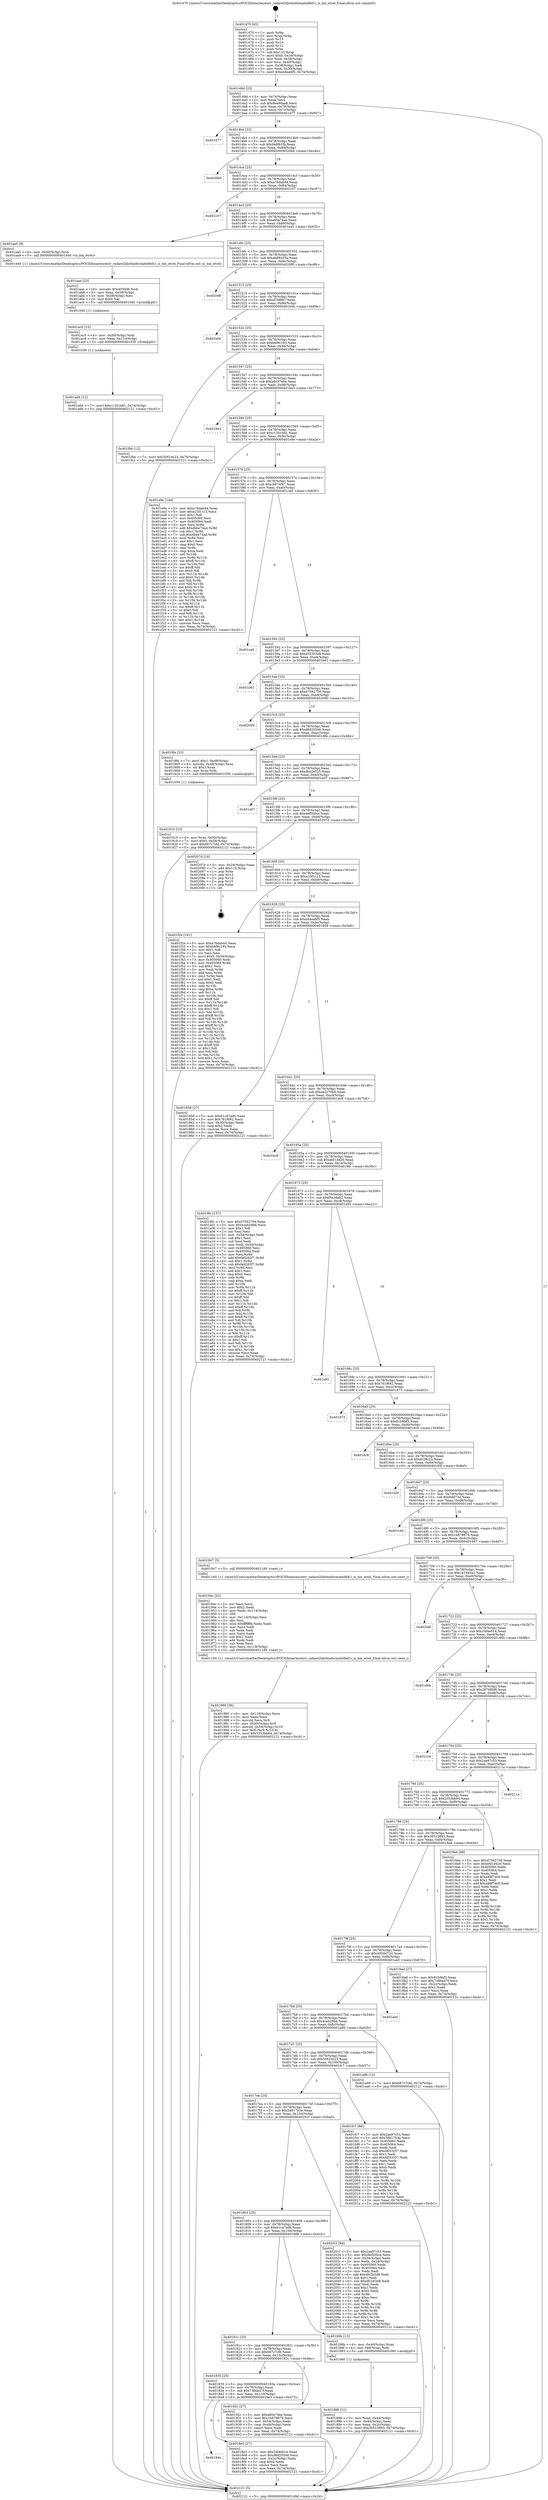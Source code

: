digraph "0x401470" {
  label = "0x401470 (/mnt/c/Users/mathe/Desktop/tcc/POCII/binaries/extr_radare2librbinformatelfelf.c_is_bin_etrel_Final-ollvm.out::main(0))"
  labelloc = "t"
  node[shape=record]

  Entry [label="",width=0.3,height=0.3,shape=circle,fillcolor=black,style=filled]
  "0x40149d" [label="{
     0x40149d [23]\l
     | [instrs]\l
     &nbsp;&nbsp;0x40149d \<+3\>: mov -0x74(%rbp),%eax\l
     &nbsp;&nbsp;0x4014a0 \<+2\>: mov %eax,%ecx\l
     &nbsp;&nbsp;0x4014a2 \<+6\>: sub $0x8ee90aa8,%ecx\l
     &nbsp;&nbsp;0x4014a8 \<+3\>: mov %eax,-0x78(%rbp)\l
     &nbsp;&nbsp;0x4014ab \<+3\>: mov %ecx,-0x7c(%rbp)\l
     &nbsp;&nbsp;0x4014ae \<+6\>: je 0000000000401d77 \<main+0x907\>\l
  }"]
  "0x401d77" [label="{
     0x401d77\l
  }", style=dashed]
  "0x4014b4" [label="{
     0x4014b4 [22]\l
     | [instrs]\l
     &nbsp;&nbsp;0x4014b4 \<+5\>: jmp 00000000004014b9 \<main+0x49\>\l
     &nbsp;&nbsp;0x4014b9 \<+3\>: mov -0x78(%rbp),%eax\l
     &nbsp;&nbsp;0x4014bc \<+5\>: sub $0x9a8fb1fb,%eax\l
     &nbsp;&nbsp;0x4014c1 \<+3\>: mov %eax,-0x80(%rbp)\l
     &nbsp;&nbsp;0x4014c4 \<+6\>: je 00000000004020bb \<main+0xc4b\>\l
  }"]
  Exit [label="",width=0.3,height=0.3,shape=circle,fillcolor=black,style=filled,peripheries=2]
  "0x4020bb" [label="{
     0x4020bb\l
  }", style=dashed]
  "0x4014ca" [label="{
     0x4014ca [25]\l
     | [instrs]\l
     &nbsp;&nbsp;0x4014ca \<+5\>: jmp 00000000004014cf \<main+0x5f\>\l
     &nbsp;&nbsp;0x4014cf \<+3\>: mov -0x78(%rbp),%eax\l
     &nbsp;&nbsp;0x4014d2 \<+5\>: sub $0xa76dab44,%eax\l
     &nbsp;&nbsp;0x4014d7 \<+6\>: mov %eax,-0x84(%rbp)\l
     &nbsp;&nbsp;0x4014dd \<+6\>: je 0000000000402107 \<main+0xc97\>\l
  }"]
  "0x401ad4" [label="{
     0x401ad4 [12]\l
     | [instrs]\l
     &nbsp;&nbsp;0x401ad4 \<+7\>: movl $0xc1201b81,-0x74(%rbp)\l
     &nbsp;&nbsp;0x401adb \<+5\>: jmp 0000000000402121 \<main+0xcb1\>\l
  }"]
  "0x402107" [label="{
     0x402107\l
  }", style=dashed]
  "0x4014e3" [label="{
     0x4014e3 [25]\l
     | [instrs]\l
     &nbsp;&nbsp;0x4014e3 \<+5\>: jmp 00000000004014e8 \<main+0x78\>\l
     &nbsp;&nbsp;0x4014e8 \<+3\>: mov -0x78(%rbp),%eax\l
     &nbsp;&nbsp;0x4014eb \<+5\>: sub $0xa85a74ee,%eax\l
     &nbsp;&nbsp;0x4014f0 \<+6\>: mov %eax,-0x88(%rbp)\l
     &nbsp;&nbsp;0x4014f6 \<+6\>: je 0000000000401aa5 \<main+0x635\>\l
  }"]
  "0x401ac5" [label="{
     0x401ac5 [15]\l
     | [instrs]\l
     &nbsp;&nbsp;0x401ac5 \<+4\>: mov -0x50(%rbp),%rdi\l
     &nbsp;&nbsp;0x401ac9 \<+6\>: mov %eax,-0x11c(%rbp)\l
     &nbsp;&nbsp;0x401acf \<+5\>: call 0000000000401030 \<free@plt\>\l
     | [calls]\l
     &nbsp;&nbsp;0x401030 \{1\} (unknown)\l
  }"]
  "0x401aa5" [label="{
     0x401aa5 [9]\l
     | [instrs]\l
     &nbsp;&nbsp;0x401aa5 \<+4\>: mov -0x50(%rbp),%rdi\l
     &nbsp;&nbsp;0x401aa9 \<+5\>: call 0000000000401440 \<is_bin_etrel\>\l
     | [calls]\l
     &nbsp;&nbsp;0x401440 \{1\} (/mnt/c/Users/mathe/Desktop/tcc/POCII/binaries/extr_radare2librbinformatelfelf.c_is_bin_etrel_Final-ollvm.out::is_bin_etrel)\l
  }"]
  "0x4014fc" [label="{
     0x4014fc [25]\l
     | [instrs]\l
     &nbsp;&nbsp;0x4014fc \<+5\>: jmp 0000000000401501 \<main+0x91\>\l
     &nbsp;&nbsp;0x401501 \<+3\>: mov -0x78(%rbp),%eax\l
     &nbsp;&nbsp;0x401504 \<+5\>: sub $0xab88425a,%eax\l
     &nbsp;&nbsp;0x401509 \<+6\>: mov %eax,-0x8c(%rbp)\l
     &nbsp;&nbsp;0x40150f \<+6\>: je 00000000004020f6 \<main+0xc86\>\l
  }"]
  "0x401aae" [label="{
     0x401aae [23]\l
     | [instrs]\l
     &nbsp;&nbsp;0x401aae \<+10\>: movabs $0x4030d6,%rdi\l
     &nbsp;&nbsp;0x401ab8 \<+3\>: mov %eax,-0x58(%rbp)\l
     &nbsp;&nbsp;0x401abb \<+3\>: mov -0x58(%rbp),%esi\l
     &nbsp;&nbsp;0x401abe \<+2\>: mov $0x0,%al\l
     &nbsp;&nbsp;0x401ac0 \<+5\>: call 0000000000401040 \<printf@plt\>\l
     | [calls]\l
     &nbsp;&nbsp;0x401040 \{1\} (unknown)\l
  }"]
  "0x4020f6" [label="{
     0x4020f6\l
  }", style=dashed]
  "0x401515" [label="{
     0x401515 [25]\l
     | [instrs]\l
     &nbsp;&nbsp;0x401515 \<+5\>: jmp 000000000040151a \<main+0xaa\>\l
     &nbsp;&nbsp;0x40151a \<+3\>: mov -0x78(%rbp),%eax\l
     &nbsp;&nbsp;0x40151d \<+5\>: sub $0xaf768fb7,%eax\l
     &nbsp;&nbsp;0x401522 \<+6\>: mov %eax,-0x90(%rbp)\l
     &nbsp;&nbsp;0x401528 \<+6\>: je 0000000000401b0e \<main+0x69e\>\l
  }"]
  "0x401980" [label="{
     0x401980 [36]\l
     | [instrs]\l
     &nbsp;&nbsp;0x401980 \<+6\>: mov -0x118(%rbp),%ecx\l
     &nbsp;&nbsp;0x401986 \<+3\>: imul %eax,%ecx\l
     &nbsp;&nbsp;0x401989 \<+3\>: movslq %ecx,%r8\l
     &nbsp;&nbsp;0x40198c \<+4\>: mov -0x50(%rbp),%r9\l
     &nbsp;&nbsp;0x401990 \<+4\>: movslq -0x54(%rbp),%r10\l
     &nbsp;&nbsp;0x401994 \<+4\>: mov %r8,(%r9,%r10,8)\l
     &nbsp;&nbsp;0x401998 \<+7\>: movl $0x3353bb64,-0x74(%rbp)\l
     &nbsp;&nbsp;0x40199f \<+5\>: jmp 0000000000402121 \<main+0xcb1\>\l
  }"]
  "0x401b0e" [label="{
     0x401b0e\l
  }", style=dashed]
  "0x40152e" [label="{
     0x40152e [25]\l
     | [instrs]\l
     &nbsp;&nbsp;0x40152e \<+5\>: jmp 0000000000401533 \<main+0xc3\>\l
     &nbsp;&nbsp;0x401533 \<+3\>: mov -0x78(%rbp),%eax\l
     &nbsp;&nbsp;0x401536 \<+5\>: sub $0xb4f9c193,%eax\l
     &nbsp;&nbsp;0x40153b \<+6\>: mov %eax,-0x94(%rbp)\l
     &nbsp;&nbsp;0x401541 \<+6\>: je 0000000000401fbb \<main+0xb4b\>\l
  }"]
  "0x40194c" [label="{
     0x40194c [52]\l
     | [instrs]\l
     &nbsp;&nbsp;0x40194c \<+2\>: xor %ecx,%ecx\l
     &nbsp;&nbsp;0x40194e \<+5\>: mov $0x2,%edx\l
     &nbsp;&nbsp;0x401953 \<+6\>: mov %edx,-0x114(%rbp)\l
     &nbsp;&nbsp;0x401959 \<+1\>: cltd\l
     &nbsp;&nbsp;0x40195a \<+6\>: mov -0x114(%rbp),%esi\l
     &nbsp;&nbsp;0x401960 \<+2\>: idiv %esi\l
     &nbsp;&nbsp;0x401962 \<+6\>: imul $0xfffffffe,%edx,%edx\l
     &nbsp;&nbsp;0x401968 \<+2\>: mov %ecx,%edi\l
     &nbsp;&nbsp;0x40196a \<+2\>: sub %edx,%edi\l
     &nbsp;&nbsp;0x40196c \<+2\>: mov %ecx,%edx\l
     &nbsp;&nbsp;0x40196e \<+3\>: sub $0x1,%edx\l
     &nbsp;&nbsp;0x401971 \<+2\>: add %edx,%edi\l
     &nbsp;&nbsp;0x401973 \<+2\>: sub %edi,%ecx\l
     &nbsp;&nbsp;0x401975 \<+6\>: mov %ecx,-0x118(%rbp)\l
     &nbsp;&nbsp;0x40197b \<+5\>: call 0000000000401160 \<next_i\>\l
     | [calls]\l
     &nbsp;&nbsp;0x401160 \{1\} (/mnt/c/Users/mathe/Desktop/tcc/POCII/binaries/extr_radare2librbinformatelfelf.c_is_bin_etrel_Final-ollvm.out::next_i)\l
  }"]
  "0x401fbb" [label="{
     0x401fbb [12]\l
     | [instrs]\l
     &nbsp;&nbsp;0x401fbb \<+7\>: movl $0x50624c23,-0x74(%rbp)\l
     &nbsp;&nbsp;0x401fc2 \<+5\>: jmp 0000000000402121 \<main+0xcb1\>\l
  }"]
  "0x401547" [label="{
     0x401547 [25]\l
     | [instrs]\l
     &nbsp;&nbsp;0x401547 \<+5\>: jmp 000000000040154c \<main+0xdc\>\l
     &nbsp;&nbsp;0x40154c \<+3\>: mov -0x78(%rbp),%eax\l
     &nbsp;&nbsp;0x40154f \<+5\>: sub $0xb8c97a9a,%eax\l
     &nbsp;&nbsp;0x401554 \<+6\>: mov %eax,-0x98(%rbp)\l
     &nbsp;&nbsp;0x40155a \<+6\>: je 0000000000401be3 \<main+0x773\>\l
  }"]
  "0x401915" [label="{
     0x401915 [23]\l
     | [instrs]\l
     &nbsp;&nbsp;0x401915 \<+4\>: mov %rax,-0x50(%rbp)\l
     &nbsp;&nbsp;0x401919 \<+7\>: movl $0x0,-0x54(%rbp)\l
     &nbsp;&nbsp;0x401920 \<+7\>: movl $0x667c7cfd,-0x74(%rbp)\l
     &nbsp;&nbsp;0x401927 \<+5\>: jmp 0000000000402121 \<main+0xcb1\>\l
  }"]
  "0x401be3" [label="{
     0x401be3\l
  }", style=dashed]
  "0x401560" [label="{
     0x401560 [25]\l
     | [instrs]\l
     &nbsp;&nbsp;0x401560 \<+5\>: jmp 0000000000401565 \<main+0xf5\>\l
     &nbsp;&nbsp;0x401565 \<+3\>: mov -0x78(%rbp),%eax\l
     &nbsp;&nbsp;0x401568 \<+5\>: sub $0xc1201b81,%eax\l
     &nbsp;&nbsp;0x40156d \<+6\>: mov %eax,-0x9c(%rbp)\l
     &nbsp;&nbsp;0x401573 \<+6\>: je 0000000000401e9e \<main+0xa2e\>\l
  }"]
  "0x40184e" [label="{
     0x40184e\l
  }", style=dashed]
  "0x401e9e" [label="{
     0x401e9e [144]\l
     | [instrs]\l
     &nbsp;&nbsp;0x401e9e \<+5\>: mov $0xa76dab44,%eax\l
     &nbsp;&nbsp;0x401ea3 \<+5\>: mov $0xe23f1c13,%ecx\l
     &nbsp;&nbsp;0x401ea8 \<+2\>: mov $0x1,%dl\l
     &nbsp;&nbsp;0x401eaa \<+7\>: mov 0x405060,%esi\l
     &nbsp;&nbsp;0x401eb1 \<+7\>: mov 0x405064,%edi\l
     &nbsp;&nbsp;0x401eb8 \<+3\>: mov %esi,%r8d\l
     &nbsp;&nbsp;0x401ebb \<+7\>: add $0xdbbe74ad,%r8d\l
     &nbsp;&nbsp;0x401ec2 \<+4\>: sub $0x1,%r8d\l
     &nbsp;&nbsp;0x401ec6 \<+7\>: sub $0xdbbe74ad,%r8d\l
     &nbsp;&nbsp;0x401ecd \<+4\>: imul %r8d,%esi\l
     &nbsp;&nbsp;0x401ed1 \<+3\>: and $0x1,%esi\l
     &nbsp;&nbsp;0x401ed4 \<+3\>: cmp $0x0,%esi\l
     &nbsp;&nbsp;0x401ed7 \<+4\>: sete %r9b\l
     &nbsp;&nbsp;0x401edb \<+3\>: cmp $0xa,%edi\l
     &nbsp;&nbsp;0x401ede \<+4\>: setl %r10b\l
     &nbsp;&nbsp;0x401ee2 \<+3\>: mov %r9b,%r11b\l
     &nbsp;&nbsp;0x401ee5 \<+4\>: xor $0xff,%r11b\l
     &nbsp;&nbsp;0x401ee9 \<+3\>: mov %r10b,%bl\l
     &nbsp;&nbsp;0x401eec \<+3\>: xor $0xff,%bl\l
     &nbsp;&nbsp;0x401eef \<+3\>: xor $0x0,%dl\l
     &nbsp;&nbsp;0x401ef2 \<+3\>: mov %r11b,%r14b\l
     &nbsp;&nbsp;0x401ef5 \<+4\>: and $0x0,%r14b\l
     &nbsp;&nbsp;0x401ef9 \<+3\>: and %dl,%r9b\l
     &nbsp;&nbsp;0x401efc \<+3\>: mov %bl,%r15b\l
     &nbsp;&nbsp;0x401eff \<+4\>: and $0x0,%r15b\l
     &nbsp;&nbsp;0x401f03 \<+3\>: and %dl,%r10b\l
     &nbsp;&nbsp;0x401f06 \<+3\>: or %r9b,%r14b\l
     &nbsp;&nbsp;0x401f09 \<+3\>: or %r10b,%r15b\l
     &nbsp;&nbsp;0x401f0c \<+3\>: xor %r15b,%r14b\l
     &nbsp;&nbsp;0x401f0f \<+3\>: or %bl,%r11b\l
     &nbsp;&nbsp;0x401f12 \<+4\>: xor $0xff,%r11b\l
     &nbsp;&nbsp;0x401f16 \<+3\>: or $0x0,%dl\l
     &nbsp;&nbsp;0x401f19 \<+3\>: and %dl,%r11b\l
     &nbsp;&nbsp;0x401f1c \<+3\>: or %r11b,%r14b\l
     &nbsp;&nbsp;0x401f1f \<+4\>: test $0x1,%r14b\l
     &nbsp;&nbsp;0x401f23 \<+3\>: cmovne %ecx,%eax\l
     &nbsp;&nbsp;0x401f26 \<+3\>: mov %eax,-0x74(%rbp)\l
     &nbsp;&nbsp;0x401f29 \<+5\>: jmp 0000000000402121 \<main+0xcb1\>\l
  }"]
  "0x401579" [label="{
     0x401579 [25]\l
     | [instrs]\l
     &nbsp;&nbsp;0x401579 \<+5\>: jmp 000000000040157e \<main+0x10e\>\l
     &nbsp;&nbsp;0x40157e \<+3\>: mov -0x78(%rbp),%eax\l
     &nbsp;&nbsp;0x401581 \<+5\>: sub $0xcb874f47,%eax\l
     &nbsp;&nbsp;0x401586 \<+6\>: mov %eax,-0xa0(%rbp)\l
     &nbsp;&nbsp;0x40158c \<+6\>: je 0000000000401ca0 \<main+0x830\>\l
  }"]
  "0x4018e3" [label="{
     0x4018e3 [27]\l
     | [instrs]\l
     &nbsp;&nbsp;0x4018e3 \<+5\>: mov $0x24f4e614,%eax\l
     &nbsp;&nbsp;0x4018e8 \<+5\>: mov $0xd8d25546,%ecx\l
     &nbsp;&nbsp;0x4018ed \<+3\>: mov -0x2c(%rbp),%edx\l
     &nbsp;&nbsp;0x4018f0 \<+3\>: cmp $0x0,%edx\l
     &nbsp;&nbsp;0x4018f3 \<+3\>: cmove %ecx,%eax\l
     &nbsp;&nbsp;0x4018f6 \<+3\>: mov %eax,-0x74(%rbp)\l
     &nbsp;&nbsp;0x4018f9 \<+5\>: jmp 0000000000402121 \<main+0xcb1\>\l
  }"]
  "0x401ca0" [label="{
     0x401ca0\l
  }", style=dashed]
  "0x401592" [label="{
     0x401592 [25]\l
     | [instrs]\l
     &nbsp;&nbsp;0x401592 \<+5\>: jmp 0000000000401597 \<main+0x127\>\l
     &nbsp;&nbsp;0x401597 \<+3\>: mov -0x78(%rbp),%eax\l
     &nbsp;&nbsp;0x40159a \<+5\>: sub $0xd35353e8,%eax\l
     &nbsp;&nbsp;0x40159f \<+6\>: mov %eax,-0xa4(%rbp)\l
     &nbsp;&nbsp;0x4015a5 \<+6\>: je 0000000000401b61 \<main+0x6f1\>\l
  }"]
  "0x401835" [label="{
     0x401835 [25]\l
     | [instrs]\l
     &nbsp;&nbsp;0x401835 \<+5\>: jmp 000000000040183a \<main+0x3ca\>\l
     &nbsp;&nbsp;0x40183a \<+3\>: mov -0x78(%rbp),%eax\l
     &nbsp;&nbsp;0x40183d \<+5\>: sub $0x738ba47f,%eax\l
     &nbsp;&nbsp;0x401842 \<+6\>: mov %eax,-0x110(%rbp)\l
     &nbsp;&nbsp;0x401848 \<+6\>: je 00000000004018e3 \<main+0x473\>\l
  }"]
  "0x401b61" [label="{
     0x401b61\l
  }", style=dashed]
  "0x4015ab" [label="{
     0x4015ab [25]\l
     | [instrs]\l
     &nbsp;&nbsp;0x4015ab \<+5\>: jmp 00000000004015b0 \<main+0x140\>\l
     &nbsp;&nbsp;0x4015b0 \<+3\>: mov -0x78(%rbp),%eax\l
     &nbsp;&nbsp;0x4015b3 \<+5\>: sub $0xd7592756,%eax\l
     &nbsp;&nbsp;0x4015b8 \<+6\>: mov %eax,-0xa8(%rbp)\l
     &nbsp;&nbsp;0x4015be \<+6\>: je 0000000000402090 \<main+0xc20\>\l
  }"]
  "0x40192c" [label="{
     0x40192c [27]\l
     | [instrs]\l
     &nbsp;&nbsp;0x40192c \<+5\>: mov $0xa85a74ee,%eax\l
     &nbsp;&nbsp;0x401931 \<+5\>: mov $0x1b878679,%ecx\l
     &nbsp;&nbsp;0x401936 \<+3\>: mov -0x54(%rbp),%edx\l
     &nbsp;&nbsp;0x401939 \<+3\>: cmp -0x48(%rbp),%edx\l
     &nbsp;&nbsp;0x40193c \<+3\>: cmovl %ecx,%eax\l
     &nbsp;&nbsp;0x40193f \<+3\>: mov %eax,-0x74(%rbp)\l
     &nbsp;&nbsp;0x401942 \<+5\>: jmp 0000000000402121 \<main+0xcb1\>\l
  }"]
  "0x402090" [label="{
     0x402090\l
  }", style=dashed]
  "0x4015c4" [label="{
     0x4015c4 [25]\l
     | [instrs]\l
     &nbsp;&nbsp;0x4015c4 \<+5\>: jmp 00000000004015c9 \<main+0x159\>\l
     &nbsp;&nbsp;0x4015c9 \<+3\>: mov -0x78(%rbp),%eax\l
     &nbsp;&nbsp;0x4015cc \<+5\>: sub $0xd8d25546,%eax\l
     &nbsp;&nbsp;0x4015d1 \<+6\>: mov %eax,-0xac(%rbp)\l
     &nbsp;&nbsp;0x4015d7 \<+6\>: je 00000000004018fe \<main+0x48e\>\l
  }"]
  "0x401898" [label="{
     0x401898 [21]\l
     | [instrs]\l
     &nbsp;&nbsp;0x401898 \<+3\>: mov %eax,-0x44(%rbp)\l
     &nbsp;&nbsp;0x40189b \<+3\>: mov -0x44(%rbp),%eax\l
     &nbsp;&nbsp;0x40189e \<+3\>: mov %eax,-0x2c(%rbp)\l
     &nbsp;&nbsp;0x4018a1 \<+7\>: movl $0x36513893,-0x74(%rbp)\l
     &nbsp;&nbsp;0x4018a8 \<+5\>: jmp 0000000000402121 \<main+0xcb1\>\l
  }"]
  "0x4018fe" [label="{
     0x4018fe [23]\l
     | [instrs]\l
     &nbsp;&nbsp;0x4018fe \<+7\>: movl $0x1,-0x48(%rbp)\l
     &nbsp;&nbsp;0x401905 \<+4\>: movslq -0x48(%rbp),%rax\l
     &nbsp;&nbsp;0x401909 \<+4\>: shl $0x3,%rax\l
     &nbsp;&nbsp;0x40190d \<+3\>: mov %rax,%rdi\l
     &nbsp;&nbsp;0x401910 \<+5\>: call 0000000000401050 \<malloc@plt\>\l
     | [calls]\l
     &nbsp;&nbsp;0x401050 \{1\} (unknown)\l
  }"]
  "0x4015dd" [label="{
     0x4015dd [25]\l
     | [instrs]\l
     &nbsp;&nbsp;0x4015dd \<+5\>: jmp 00000000004015e2 \<main+0x172\>\l
     &nbsp;&nbsp;0x4015e2 \<+3\>: mov -0x78(%rbp),%eax\l
     &nbsp;&nbsp;0x4015e5 \<+5\>: sub $0xdbe2e525,%eax\l
     &nbsp;&nbsp;0x4015ea \<+6\>: mov %eax,-0xb0(%rbp)\l
     &nbsp;&nbsp;0x4015f0 \<+6\>: je 0000000000401e07 \<main+0x997\>\l
  }"]
  "0x40181c" [label="{
     0x40181c [25]\l
     | [instrs]\l
     &nbsp;&nbsp;0x40181c \<+5\>: jmp 0000000000401821 \<main+0x3b1\>\l
     &nbsp;&nbsp;0x401821 \<+3\>: mov -0x78(%rbp),%eax\l
     &nbsp;&nbsp;0x401824 \<+5\>: sub $0x667c7cfd,%eax\l
     &nbsp;&nbsp;0x401829 \<+6\>: mov %eax,-0x10c(%rbp)\l
     &nbsp;&nbsp;0x40182f \<+6\>: je 000000000040192c \<main+0x4bc\>\l
  }"]
  "0x401e07" [label="{
     0x401e07\l
  }", style=dashed]
  "0x4015f6" [label="{
     0x4015f6 [25]\l
     | [instrs]\l
     &nbsp;&nbsp;0x4015f6 \<+5\>: jmp 00000000004015fb \<main+0x18b\>\l
     &nbsp;&nbsp;0x4015fb \<+3\>: mov -0x78(%rbp),%eax\l
     &nbsp;&nbsp;0x4015fe \<+5\>: sub $0xdef500ce,%eax\l
     &nbsp;&nbsp;0x401603 \<+6\>: mov %eax,-0xb4(%rbp)\l
     &nbsp;&nbsp;0x401609 \<+6\>: je 000000000040207d \<main+0xc0d\>\l
  }"]
  "0x40188b" [label="{
     0x40188b [13]\l
     | [instrs]\l
     &nbsp;&nbsp;0x40188b \<+4\>: mov -0x40(%rbp),%rax\l
     &nbsp;&nbsp;0x40188f \<+4\>: mov 0x8(%rax),%rdi\l
     &nbsp;&nbsp;0x401893 \<+5\>: call 0000000000401060 \<atoi@plt\>\l
     | [calls]\l
     &nbsp;&nbsp;0x401060 \{1\} (unknown)\l
  }"]
  "0x40207d" [label="{
     0x40207d [19]\l
     | [instrs]\l
     &nbsp;&nbsp;0x40207d \<+3\>: mov -0x24(%rbp),%eax\l
     &nbsp;&nbsp;0x402080 \<+7\>: add $0x110,%rsp\l
     &nbsp;&nbsp;0x402087 \<+1\>: pop %rbx\l
     &nbsp;&nbsp;0x402088 \<+2\>: pop %r12\l
     &nbsp;&nbsp;0x40208a \<+2\>: pop %r14\l
     &nbsp;&nbsp;0x40208c \<+2\>: pop %r15\l
     &nbsp;&nbsp;0x40208e \<+1\>: pop %rbp\l
     &nbsp;&nbsp;0x40208f \<+1\>: ret\l
  }"]
  "0x40160f" [label="{
     0x40160f [25]\l
     | [instrs]\l
     &nbsp;&nbsp;0x40160f \<+5\>: jmp 0000000000401614 \<main+0x1a4\>\l
     &nbsp;&nbsp;0x401614 \<+3\>: mov -0x78(%rbp),%eax\l
     &nbsp;&nbsp;0x401617 \<+5\>: sub $0xe23f1c13,%eax\l
     &nbsp;&nbsp;0x40161c \<+6\>: mov %eax,-0xb8(%rbp)\l
     &nbsp;&nbsp;0x401622 \<+6\>: je 0000000000401f2e \<main+0xabe\>\l
  }"]
  "0x401803" [label="{
     0x401803 [25]\l
     | [instrs]\l
     &nbsp;&nbsp;0x401803 \<+5\>: jmp 0000000000401808 \<main+0x398\>\l
     &nbsp;&nbsp;0x401808 \<+3\>: mov -0x78(%rbp),%eax\l
     &nbsp;&nbsp;0x40180b \<+5\>: sub $0x61c47ad6,%eax\l
     &nbsp;&nbsp;0x401810 \<+6\>: mov %eax,-0x108(%rbp)\l
     &nbsp;&nbsp;0x401816 \<+6\>: je 000000000040188b \<main+0x41b\>\l
  }"]
  "0x401f2e" [label="{
     0x401f2e [141]\l
     | [instrs]\l
     &nbsp;&nbsp;0x401f2e \<+5\>: mov $0xa76dab44,%eax\l
     &nbsp;&nbsp;0x401f33 \<+5\>: mov $0xb4f9c193,%ecx\l
     &nbsp;&nbsp;0x401f38 \<+2\>: mov $0x1,%dl\l
     &nbsp;&nbsp;0x401f3a \<+2\>: xor %esi,%esi\l
     &nbsp;&nbsp;0x401f3c \<+7\>: movl $0x0,-0x34(%rbp)\l
     &nbsp;&nbsp;0x401f43 \<+7\>: mov 0x405060,%edi\l
     &nbsp;&nbsp;0x401f4a \<+8\>: mov 0x405064,%r8d\l
     &nbsp;&nbsp;0x401f52 \<+3\>: sub $0x1,%esi\l
     &nbsp;&nbsp;0x401f55 \<+3\>: mov %edi,%r9d\l
     &nbsp;&nbsp;0x401f58 \<+3\>: add %esi,%r9d\l
     &nbsp;&nbsp;0x401f5b \<+4\>: imul %r9d,%edi\l
     &nbsp;&nbsp;0x401f5f \<+3\>: and $0x1,%edi\l
     &nbsp;&nbsp;0x401f62 \<+3\>: cmp $0x0,%edi\l
     &nbsp;&nbsp;0x401f65 \<+4\>: sete %r10b\l
     &nbsp;&nbsp;0x401f69 \<+4\>: cmp $0xa,%r8d\l
     &nbsp;&nbsp;0x401f6d \<+4\>: setl %r11b\l
     &nbsp;&nbsp;0x401f71 \<+3\>: mov %r10b,%bl\l
     &nbsp;&nbsp;0x401f74 \<+3\>: xor $0xff,%bl\l
     &nbsp;&nbsp;0x401f77 \<+3\>: mov %r11b,%r14b\l
     &nbsp;&nbsp;0x401f7a \<+4\>: xor $0xff,%r14b\l
     &nbsp;&nbsp;0x401f7e \<+3\>: xor $0x1,%dl\l
     &nbsp;&nbsp;0x401f81 \<+3\>: mov %bl,%r15b\l
     &nbsp;&nbsp;0x401f84 \<+4\>: and $0xff,%r15b\l
     &nbsp;&nbsp;0x401f88 \<+3\>: and %dl,%r10b\l
     &nbsp;&nbsp;0x401f8b \<+3\>: mov %r14b,%r12b\l
     &nbsp;&nbsp;0x401f8e \<+4\>: and $0xff,%r12b\l
     &nbsp;&nbsp;0x401f92 \<+3\>: and %dl,%r11b\l
     &nbsp;&nbsp;0x401f95 \<+3\>: or %r10b,%r15b\l
     &nbsp;&nbsp;0x401f98 \<+3\>: or %r11b,%r12b\l
     &nbsp;&nbsp;0x401f9b \<+3\>: xor %r12b,%r15b\l
     &nbsp;&nbsp;0x401f9e \<+3\>: or %r14b,%bl\l
     &nbsp;&nbsp;0x401fa1 \<+3\>: xor $0xff,%bl\l
     &nbsp;&nbsp;0x401fa4 \<+3\>: or $0x1,%dl\l
     &nbsp;&nbsp;0x401fa7 \<+2\>: and %dl,%bl\l
     &nbsp;&nbsp;0x401fa9 \<+3\>: or %bl,%r15b\l
     &nbsp;&nbsp;0x401fac \<+4\>: test $0x1,%r15b\l
     &nbsp;&nbsp;0x401fb0 \<+3\>: cmovne %ecx,%eax\l
     &nbsp;&nbsp;0x401fb3 \<+3\>: mov %eax,-0x74(%rbp)\l
     &nbsp;&nbsp;0x401fb6 \<+5\>: jmp 0000000000402121 \<main+0xcb1\>\l
  }"]
  "0x401628" [label="{
     0x401628 [25]\l
     | [instrs]\l
     &nbsp;&nbsp;0x401628 \<+5\>: jmp 000000000040162d \<main+0x1bd\>\l
     &nbsp;&nbsp;0x40162d \<+3\>: mov -0x78(%rbp),%eax\l
     &nbsp;&nbsp;0x401630 \<+5\>: sub $0xe44ea6f5,%eax\l
     &nbsp;&nbsp;0x401635 \<+6\>: mov %eax,-0xbc(%rbp)\l
     &nbsp;&nbsp;0x40163b \<+6\>: je 0000000000401858 \<main+0x3e8\>\l
  }"]
  "0x40201f" [label="{
     0x40201f [94]\l
     | [instrs]\l
     &nbsp;&nbsp;0x40201f \<+5\>: mov $0x2aa97c53,%eax\l
     &nbsp;&nbsp;0x402024 \<+5\>: mov $0xdef500ce,%ecx\l
     &nbsp;&nbsp;0x402029 \<+3\>: mov -0x34(%rbp),%edx\l
     &nbsp;&nbsp;0x40202c \<+3\>: mov %edx,-0x24(%rbp)\l
     &nbsp;&nbsp;0x40202f \<+7\>: mov 0x405060,%edx\l
     &nbsp;&nbsp;0x402036 \<+7\>: mov 0x405064,%esi\l
     &nbsp;&nbsp;0x40203d \<+2\>: mov %edx,%edi\l
     &nbsp;&nbsp;0x40203f \<+6\>: add $0xdfc2b3d8,%edi\l
     &nbsp;&nbsp;0x402045 \<+3\>: sub $0x1,%edi\l
     &nbsp;&nbsp;0x402048 \<+6\>: sub $0xdfc2b3d8,%edi\l
     &nbsp;&nbsp;0x40204e \<+3\>: imul %edi,%edx\l
     &nbsp;&nbsp;0x402051 \<+3\>: and $0x1,%edx\l
     &nbsp;&nbsp;0x402054 \<+3\>: cmp $0x0,%edx\l
     &nbsp;&nbsp;0x402057 \<+4\>: sete %r8b\l
     &nbsp;&nbsp;0x40205b \<+3\>: cmp $0xa,%esi\l
     &nbsp;&nbsp;0x40205e \<+4\>: setl %r9b\l
     &nbsp;&nbsp;0x402062 \<+3\>: mov %r8b,%r10b\l
     &nbsp;&nbsp;0x402065 \<+3\>: and %r9b,%r10b\l
     &nbsp;&nbsp;0x402068 \<+3\>: xor %r9b,%r8b\l
     &nbsp;&nbsp;0x40206b \<+3\>: or %r8b,%r10b\l
     &nbsp;&nbsp;0x40206e \<+4\>: test $0x1,%r10b\l
     &nbsp;&nbsp;0x402072 \<+3\>: cmovne %ecx,%eax\l
     &nbsp;&nbsp;0x402075 \<+3\>: mov %eax,-0x74(%rbp)\l
     &nbsp;&nbsp;0x402078 \<+5\>: jmp 0000000000402121 \<main+0xcb1\>\l
  }"]
  "0x401858" [label="{
     0x401858 [27]\l
     | [instrs]\l
     &nbsp;&nbsp;0x401858 \<+5\>: mov $0x61c47ad6,%eax\l
     &nbsp;&nbsp;0x40185d \<+5\>: mov $0x761f692,%ecx\l
     &nbsp;&nbsp;0x401862 \<+3\>: mov -0x30(%rbp),%edx\l
     &nbsp;&nbsp;0x401865 \<+3\>: cmp $0x2,%edx\l
     &nbsp;&nbsp;0x401868 \<+3\>: cmovne %ecx,%eax\l
     &nbsp;&nbsp;0x40186b \<+3\>: mov %eax,-0x74(%rbp)\l
     &nbsp;&nbsp;0x40186e \<+5\>: jmp 0000000000402121 \<main+0xcb1\>\l
  }"]
  "0x401641" [label="{
     0x401641 [25]\l
     | [instrs]\l
     &nbsp;&nbsp;0x401641 \<+5\>: jmp 0000000000401646 \<main+0x1d6\>\l
     &nbsp;&nbsp;0x401646 \<+3\>: mov -0x78(%rbp),%eax\l
     &nbsp;&nbsp;0x401649 \<+5\>: sub $0xee2c70b9,%eax\l
     &nbsp;&nbsp;0x40164e \<+6\>: mov %eax,-0xc0(%rbp)\l
     &nbsp;&nbsp;0x401654 \<+6\>: je 0000000000401bc8 \<main+0x758\>\l
  }"]
  "0x402121" [label="{
     0x402121 [5]\l
     | [instrs]\l
     &nbsp;&nbsp;0x402121 \<+5\>: jmp 000000000040149d \<main+0x2d\>\l
  }"]
  "0x401470" [label="{
     0x401470 [45]\l
     | [instrs]\l
     &nbsp;&nbsp;0x401470 \<+1\>: push %rbp\l
     &nbsp;&nbsp;0x401471 \<+3\>: mov %rsp,%rbp\l
     &nbsp;&nbsp;0x401474 \<+2\>: push %r15\l
     &nbsp;&nbsp;0x401476 \<+2\>: push %r14\l
     &nbsp;&nbsp;0x401478 \<+2\>: push %r12\l
     &nbsp;&nbsp;0x40147a \<+1\>: push %rbx\l
     &nbsp;&nbsp;0x40147b \<+7\>: sub $0x110,%rsp\l
     &nbsp;&nbsp;0x401482 \<+7\>: movl $0x0,-0x34(%rbp)\l
     &nbsp;&nbsp;0x401489 \<+3\>: mov %edi,-0x38(%rbp)\l
     &nbsp;&nbsp;0x40148c \<+4\>: mov %rsi,-0x40(%rbp)\l
     &nbsp;&nbsp;0x401490 \<+3\>: mov -0x38(%rbp),%edi\l
     &nbsp;&nbsp;0x401493 \<+3\>: mov %edi,-0x30(%rbp)\l
     &nbsp;&nbsp;0x401496 \<+7\>: movl $0xe44ea6f5,-0x74(%rbp)\l
  }"]
  "0x4017ea" [label="{
     0x4017ea [25]\l
     | [instrs]\l
     &nbsp;&nbsp;0x4017ea \<+5\>: jmp 00000000004017ef \<main+0x37f\>\l
     &nbsp;&nbsp;0x4017ef \<+3\>: mov -0x78(%rbp),%eax\l
     &nbsp;&nbsp;0x4017f2 \<+5\>: sub $0x5d817b3e,%eax\l
     &nbsp;&nbsp;0x4017f7 \<+6\>: mov %eax,-0x104(%rbp)\l
     &nbsp;&nbsp;0x4017fd \<+6\>: je 000000000040201f \<main+0xbaf\>\l
  }"]
  "0x401bc8" [label="{
     0x401bc8\l
  }", style=dashed]
  "0x40165a" [label="{
     0x40165a [25]\l
     | [instrs]\l
     &nbsp;&nbsp;0x40165a \<+5\>: jmp 000000000040165f \<main+0x1ef\>\l
     &nbsp;&nbsp;0x40165f \<+3\>: mov -0x78(%rbp),%eax\l
     &nbsp;&nbsp;0x401662 \<+5\>: sub $0xefd1d420,%eax\l
     &nbsp;&nbsp;0x401667 \<+6\>: mov %eax,-0xc4(%rbp)\l
     &nbsp;&nbsp;0x40166d \<+6\>: je 00000000004019fc \<main+0x58c\>\l
  }"]
  "0x401fc7" [label="{
     0x401fc7 [88]\l
     | [instrs]\l
     &nbsp;&nbsp;0x401fc7 \<+5\>: mov $0x2aa97c53,%eax\l
     &nbsp;&nbsp;0x401fcc \<+5\>: mov $0x5d817b3e,%ecx\l
     &nbsp;&nbsp;0x401fd1 \<+7\>: mov 0x405060,%edx\l
     &nbsp;&nbsp;0x401fd8 \<+7\>: mov 0x405064,%esi\l
     &nbsp;&nbsp;0x401fdf \<+2\>: mov %edx,%edi\l
     &nbsp;&nbsp;0x401fe1 \<+6\>: sub $0xfdf33257,%edi\l
     &nbsp;&nbsp;0x401fe7 \<+3\>: sub $0x1,%edi\l
     &nbsp;&nbsp;0x401fea \<+6\>: add $0xfdf33257,%edi\l
     &nbsp;&nbsp;0x401ff0 \<+3\>: imul %edi,%edx\l
     &nbsp;&nbsp;0x401ff3 \<+3\>: and $0x1,%edx\l
     &nbsp;&nbsp;0x401ff6 \<+3\>: cmp $0x0,%edx\l
     &nbsp;&nbsp;0x401ff9 \<+4\>: sete %r8b\l
     &nbsp;&nbsp;0x401ffd \<+3\>: cmp $0xa,%esi\l
     &nbsp;&nbsp;0x402000 \<+4\>: setl %r9b\l
     &nbsp;&nbsp;0x402004 \<+3\>: mov %r8b,%r10b\l
     &nbsp;&nbsp;0x402007 \<+3\>: and %r9b,%r10b\l
     &nbsp;&nbsp;0x40200a \<+3\>: xor %r9b,%r8b\l
     &nbsp;&nbsp;0x40200d \<+3\>: or %r8b,%r10b\l
     &nbsp;&nbsp;0x402010 \<+4\>: test $0x1,%r10b\l
     &nbsp;&nbsp;0x402014 \<+3\>: cmovne %ecx,%eax\l
     &nbsp;&nbsp;0x402017 \<+3\>: mov %eax,-0x74(%rbp)\l
     &nbsp;&nbsp;0x40201a \<+5\>: jmp 0000000000402121 \<main+0xcb1\>\l
  }"]
  "0x4019fc" [label="{
     0x4019fc [157]\l
     | [instrs]\l
     &nbsp;&nbsp;0x4019fc \<+5\>: mov $0xd7592756,%eax\l
     &nbsp;&nbsp;0x401a01 \<+5\>: mov $0x4ceb29bb,%ecx\l
     &nbsp;&nbsp;0x401a06 \<+2\>: mov $0x1,%dl\l
     &nbsp;&nbsp;0x401a08 \<+2\>: xor %esi,%esi\l
     &nbsp;&nbsp;0x401a0a \<+3\>: mov -0x54(%rbp),%edi\l
     &nbsp;&nbsp;0x401a0d \<+3\>: sub $0x1,%esi\l
     &nbsp;&nbsp;0x401a10 \<+2\>: sub %esi,%edi\l
     &nbsp;&nbsp;0x401a12 \<+3\>: mov %edi,-0x54(%rbp)\l
     &nbsp;&nbsp;0x401a15 \<+7\>: mov 0x405060,%esi\l
     &nbsp;&nbsp;0x401a1c \<+7\>: mov 0x405064,%edi\l
     &nbsp;&nbsp;0x401a23 \<+3\>: mov %esi,%r8d\l
     &nbsp;&nbsp;0x401a26 \<+7\>: add $0xfa9282f7,%r8d\l
     &nbsp;&nbsp;0x401a2d \<+4\>: sub $0x1,%r8d\l
     &nbsp;&nbsp;0x401a31 \<+7\>: sub $0xfa9282f7,%r8d\l
     &nbsp;&nbsp;0x401a38 \<+4\>: imul %r8d,%esi\l
     &nbsp;&nbsp;0x401a3c \<+3\>: and $0x1,%esi\l
     &nbsp;&nbsp;0x401a3f \<+3\>: cmp $0x0,%esi\l
     &nbsp;&nbsp;0x401a42 \<+4\>: sete %r9b\l
     &nbsp;&nbsp;0x401a46 \<+3\>: cmp $0xa,%edi\l
     &nbsp;&nbsp;0x401a49 \<+4\>: setl %r10b\l
     &nbsp;&nbsp;0x401a4d \<+3\>: mov %r9b,%r11b\l
     &nbsp;&nbsp;0x401a50 \<+4\>: xor $0xff,%r11b\l
     &nbsp;&nbsp;0x401a54 \<+3\>: mov %r10b,%bl\l
     &nbsp;&nbsp;0x401a57 \<+3\>: xor $0xff,%bl\l
     &nbsp;&nbsp;0x401a5a \<+3\>: xor $0x1,%dl\l
     &nbsp;&nbsp;0x401a5d \<+3\>: mov %r11b,%r14b\l
     &nbsp;&nbsp;0x401a60 \<+4\>: and $0xff,%r14b\l
     &nbsp;&nbsp;0x401a64 \<+3\>: and %dl,%r9b\l
     &nbsp;&nbsp;0x401a67 \<+3\>: mov %bl,%r15b\l
     &nbsp;&nbsp;0x401a6a \<+4\>: and $0xff,%r15b\l
     &nbsp;&nbsp;0x401a6e \<+3\>: and %dl,%r10b\l
     &nbsp;&nbsp;0x401a71 \<+3\>: or %r9b,%r14b\l
     &nbsp;&nbsp;0x401a74 \<+3\>: or %r10b,%r15b\l
     &nbsp;&nbsp;0x401a77 \<+3\>: xor %r15b,%r14b\l
     &nbsp;&nbsp;0x401a7a \<+3\>: or %bl,%r11b\l
     &nbsp;&nbsp;0x401a7d \<+4\>: xor $0xff,%r11b\l
     &nbsp;&nbsp;0x401a81 \<+3\>: or $0x1,%dl\l
     &nbsp;&nbsp;0x401a84 \<+3\>: and %dl,%r11b\l
     &nbsp;&nbsp;0x401a87 \<+3\>: or %r11b,%r14b\l
     &nbsp;&nbsp;0x401a8a \<+4\>: test $0x1,%r14b\l
     &nbsp;&nbsp;0x401a8e \<+3\>: cmovne %ecx,%eax\l
     &nbsp;&nbsp;0x401a91 \<+3\>: mov %eax,-0x74(%rbp)\l
     &nbsp;&nbsp;0x401a94 \<+5\>: jmp 0000000000402121 \<main+0xcb1\>\l
  }"]
  "0x401673" [label="{
     0x401673 [25]\l
     | [instrs]\l
     &nbsp;&nbsp;0x401673 \<+5\>: jmp 0000000000401678 \<main+0x208\>\l
     &nbsp;&nbsp;0x401678 \<+3\>: mov -0x78(%rbp),%eax\l
     &nbsp;&nbsp;0x40167b \<+5\>: sub $0xf5a3dab2,%eax\l
     &nbsp;&nbsp;0x401680 \<+6\>: mov %eax,-0xc8(%rbp)\l
     &nbsp;&nbsp;0x401686 \<+6\>: je 0000000000401e92 \<main+0xa22\>\l
  }"]
  "0x4017d1" [label="{
     0x4017d1 [25]\l
     | [instrs]\l
     &nbsp;&nbsp;0x4017d1 \<+5\>: jmp 00000000004017d6 \<main+0x366\>\l
     &nbsp;&nbsp;0x4017d6 \<+3\>: mov -0x78(%rbp),%eax\l
     &nbsp;&nbsp;0x4017d9 \<+5\>: sub $0x50624c23,%eax\l
     &nbsp;&nbsp;0x4017de \<+6\>: mov %eax,-0x100(%rbp)\l
     &nbsp;&nbsp;0x4017e4 \<+6\>: je 0000000000401fc7 \<main+0xb57\>\l
  }"]
  "0x401e92" [label="{
     0x401e92\l
  }", style=dashed]
  "0x40168c" [label="{
     0x40168c [25]\l
     | [instrs]\l
     &nbsp;&nbsp;0x40168c \<+5\>: jmp 0000000000401691 \<main+0x221\>\l
     &nbsp;&nbsp;0x401691 \<+3\>: mov -0x78(%rbp),%eax\l
     &nbsp;&nbsp;0x401694 \<+5\>: sub $0x761f692,%eax\l
     &nbsp;&nbsp;0x401699 \<+6\>: mov %eax,-0xcc(%rbp)\l
     &nbsp;&nbsp;0x40169f \<+6\>: je 0000000000401873 \<main+0x403\>\l
  }"]
  "0x401a99" [label="{
     0x401a99 [12]\l
     | [instrs]\l
     &nbsp;&nbsp;0x401a99 \<+7\>: movl $0x667c7cfd,-0x74(%rbp)\l
     &nbsp;&nbsp;0x401aa0 \<+5\>: jmp 0000000000402121 \<main+0xcb1\>\l
  }"]
  "0x401873" [label="{
     0x401873\l
  }", style=dashed]
  "0x4016a5" [label="{
     0x4016a5 [25]\l
     | [instrs]\l
     &nbsp;&nbsp;0x4016a5 \<+5\>: jmp 00000000004016aa \<main+0x23a\>\l
     &nbsp;&nbsp;0x4016aa \<+3\>: mov -0x78(%rbp),%eax\l
     &nbsp;&nbsp;0x4016ad \<+5\>: sub $0x81b9bf3,%eax\l
     &nbsp;&nbsp;0x4016b2 \<+6\>: mov %eax,-0xd0(%rbp)\l
     &nbsp;&nbsp;0x4016b8 \<+6\>: je 00000000004018c8 \<main+0x458\>\l
  }"]
  "0x4017b8" [label="{
     0x4017b8 [25]\l
     | [instrs]\l
     &nbsp;&nbsp;0x4017b8 \<+5\>: jmp 00000000004017bd \<main+0x34d\>\l
     &nbsp;&nbsp;0x4017bd \<+3\>: mov -0x78(%rbp),%eax\l
     &nbsp;&nbsp;0x4017c0 \<+5\>: sub $0x4ceb29bb,%eax\l
     &nbsp;&nbsp;0x4017c5 \<+6\>: mov %eax,-0xfc(%rbp)\l
     &nbsp;&nbsp;0x4017cb \<+6\>: je 0000000000401a99 \<main+0x629\>\l
  }"]
  "0x4018c8" [label="{
     0x4018c8\l
  }", style=dashed]
  "0x4016be" [label="{
     0x4016be [25]\l
     | [instrs]\l
     &nbsp;&nbsp;0x4016be \<+5\>: jmp 00000000004016c3 \<main+0x253\>\l
     &nbsp;&nbsp;0x4016c3 \<+3\>: mov -0x78(%rbp),%eax\l
     &nbsp;&nbsp;0x4016c6 \<+5\>: sub $0xdc28c22,%eax\l
     &nbsp;&nbsp;0x4016cb \<+6\>: mov %eax,-0xd4(%rbp)\l
     &nbsp;&nbsp;0x4016d1 \<+6\>: je 0000000000401d5f \<main+0x8ef\>\l
  }"]
  "0x401ae0" [label="{
     0x401ae0\l
  }", style=dashed]
  "0x401d5f" [label="{
     0x401d5f\l
  }", style=dashed]
  "0x4016d7" [label="{
     0x4016d7 [25]\l
     | [instrs]\l
     &nbsp;&nbsp;0x4016d7 \<+5\>: jmp 00000000004016dc \<main+0x26c\>\l
     &nbsp;&nbsp;0x4016dc \<+3\>: mov -0x78(%rbp),%eax\l
     &nbsp;&nbsp;0x4016df \<+5\>: sub $0xfefd73d,%eax\l
     &nbsp;&nbsp;0x4016e4 \<+6\>: mov %eax,-0xd8(%rbp)\l
     &nbsp;&nbsp;0x4016ea \<+6\>: je 0000000000401c4d \<main+0x7dd\>\l
  }"]
  "0x40179f" [label="{
     0x40179f [25]\l
     | [instrs]\l
     &nbsp;&nbsp;0x40179f \<+5\>: jmp 00000000004017a4 \<main+0x334\>\l
     &nbsp;&nbsp;0x4017a4 \<+3\>: mov -0x78(%rbp),%eax\l
     &nbsp;&nbsp;0x4017a7 \<+5\>: sub $0x4954d72d,%eax\l
     &nbsp;&nbsp;0x4017ac \<+6\>: mov %eax,-0xf8(%rbp)\l
     &nbsp;&nbsp;0x4017b2 \<+6\>: je 0000000000401ae0 \<main+0x670\>\l
  }"]
  "0x401c4d" [label="{
     0x401c4d\l
  }", style=dashed]
  "0x4016f0" [label="{
     0x4016f0 [25]\l
     | [instrs]\l
     &nbsp;&nbsp;0x4016f0 \<+5\>: jmp 00000000004016f5 \<main+0x285\>\l
     &nbsp;&nbsp;0x4016f5 \<+3\>: mov -0x78(%rbp),%eax\l
     &nbsp;&nbsp;0x4016f8 \<+5\>: sub $0x1b878679,%eax\l
     &nbsp;&nbsp;0x4016fd \<+6\>: mov %eax,-0xdc(%rbp)\l
     &nbsp;&nbsp;0x401703 \<+6\>: je 0000000000401947 \<main+0x4d7\>\l
  }"]
  "0x4018ad" [label="{
     0x4018ad [27]\l
     | [instrs]\l
     &nbsp;&nbsp;0x4018ad \<+5\>: mov $0x81b9bf3,%eax\l
     &nbsp;&nbsp;0x4018b2 \<+5\>: mov $0x738ba47f,%ecx\l
     &nbsp;&nbsp;0x4018b7 \<+3\>: mov -0x2c(%rbp),%edx\l
     &nbsp;&nbsp;0x4018ba \<+3\>: cmp $0x1,%edx\l
     &nbsp;&nbsp;0x4018bd \<+3\>: cmovl %ecx,%eax\l
     &nbsp;&nbsp;0x4018c0 \<+3\>: mov %eax,-0x74(%rbp)\l
     &nbsp;&nbsp;0x4018c3 \<+5\>: jmp 0000000000402121 \<main+0xcb1\>\l
  }"]
  "0x401947" [label="{
     0x401947 [5]\l
     | [instrs]\l
     &nbsp;&nbsp;0x401947 \<+5\>: call 0000000000401160 \<next_i\>\l
     | [calls]\l
     &nbsp;&nbsp;0x401160 \{1\} (/mnt/c/Users/mathe/Desktop/tcc/POCII/binaries/extr_radare2librbinformatelfelf.c_is_bin_etrel_Final-ollvm.out::next_i)\l
  }"]
  "0x401709" [label="{
     0x401709 [25]\l
     | [instrs]\l
     &nbsp;&nbsp;0x401709 \<+5\>: jmp 000000000040170e \<main+0x29e\>\l
     &nbsp;&nbsp;0x40170e \<+3\>: mov -0x78(%rbp),%eax\l
     &nbsp;&nbsp;0x401711 \<+5\>: sub $0x1e1943a1,%eax\l
     &nbsp;&nbsp;0x401716 \<+6\>: mov %eax,-0xe0(%rbp)\l
     &nbsp;&nbsp;0x40171c \<+6\>: je 00000000004020af \<main+0xc3f\>\l
  }"]
  "0x401786" [label="{
     0x401786 [25]\l
     | [instrs]\l
     &nbsp;&nbsp;0x401786 \<+5\>: jmp 000000000040178b \<main+0x31b\>\l
     &nbsp;&nbsp;0x40178b \<+3\>: mov -0x78(%rbp),%eax\l
     &nbsp;&nbsp;0x40178e \<+5\>: sub $0x36513893,%eax\l
     &nbsp;&nbsp;0x401793 \<+6\>: mov %eax,-0xf4(%rbp)\l
     &nbsp;&nbsp;0x401799 \<+6\>: je 00000000004018ad \<main+0x43d\>\l
  }"]
  "0x4020af" [label="{
     0x4020af\l
  }", style=dashed]
  "0x401722" [label="{
     0x401722 [25]\l
     | [instrs]\l
     &nbsp;&nbsp;0x401722 \<+5\>: jmp 0000000000401727 \<main+0x2b7\>\l
     &nbsp;&nbsp;0x401727 \<+3\>: mov -0x78(%rbp),%eax\l
     &nbsp;&nbsp;0x40172a \<+5\>: sub $0x24f4e614,%eax\l
     &nbsp;&nbsp;0x40172f \<+6\>: mov %eax,-0xe4(%rbp)\l
     &nbsp;&nbsp;0x401735 \<+6\>: je 0000000000401d6b \<main+0x8fb\>\l
  }"]
  "0x4019a4" [label="{
     0x4019a4 [88]\l
     | [instrs]\l
     &nbsp;&nbsp;0x4019a4 \<+5\>: mov $0xd7592756,%eax\l
     &nbsp;&nbsp;0x4019a9 \<+5\>: mov $0xefd1d420,%ecx\l
     &nbsp;&nbsp;0x4019ae \<+7\>: mov 0x405060,%edx\l
     &nbsp;&nbsp;0x4019b5 \<+7\>: mov 0x405064,%esi\l
     &nbsp;&nbsp;0x4019bc \<+2\>: mov %edx,%edi\l
     &nbsp;&nbsp;0x4019be \<+6\>: sub $0xa98f7dc8,%edi\l
     &nbsp;&nbsp;0x4019c4 \<+3\>: sub $0x1,%edi\l
     &nbsp;&nbsp;0x4019c7 \<+6\>: add $0xa98f7dc8,%edi\l
     &nbsp;&nbsp;0x4019cd \<+3\>: imul %edi,%edx\l
     &nbsp;&nbsp;0x4019d0 \<+3\>: and $0x1,%edx\l
     &nbsp;&nbsp;0x4019d3 \<+3\>: cmp $0x0,%edx\l
     &nbsp;&nbsp;0x4019d6 \<+4\>: sete %r8b\l
     &nbsp;&nbsp;0x4019da \<+3\>: cmp $0xa,%esi\l
     &nbsp;&nbsp;0x4019dd \<+4\>: setl %r9b\l
     &nbsp;&nbsp;0x4019e1 \<+3\>: mov %r8b,%r10b\l
     &nbsp;&nbsp;0x4019e4 \<+3\>: and %r9b,%r10b\l
     &nbsp;&nbsp;0x4019e7 \<+3\>: xor %r9b,%r8b\l
     &nbsp;&nbsp;0x4019ea \<+3\>: or %r8b,%r10b\l
     &nbsp;&nbsp;0x4019ed \<+4\>: test $0x1,%r10b\l
     &nbsp;&nbsp;0x4019f1 \<+3\>: cmovne %ecx,%eax\l
     &nbsp;&nbsp;0x4019f4 \<+3\>: mov %eax,-0x74(%rbp)\l
     &nbsp;&nbsp;0x4019f7 \<+5\>: jmp 0000000000402121 \<main+0xcb1\>\l
  }"]
  "0x401d6b" [label="{
     0x401d6b\l
  }", style=dashed]
  "0x40173b" [label="{
     0x40173b [25]\l
     | [instrs]\l
     &nbsp;&nbsp;0x40173b \<+5\>: jmp 0000000000401740 \<main+0x2d0\>\l
     &nbsp;&nbsp;0x401740 \<+3\>: mov -0x78(%rbp),%eax\l
     &nbsp;&nbsp;0x401743 \<+5\>: sub $0x28708bf6,%eax\l
     &nbsp;&nbsp;0x401748 \<+6\>: mov %eax,-0xe8(%rbp)\l
     &nbsp;&nbsp;0x40174e \<+6\>: je 0000000000401c34 \<main+0x7c4\>\l
  }"]
  "0x40176d" [label="{
     0x40176d [25]\l
     | [instrs]\l
     &nbsp;&nbsp;0x40176d \<+5\>: jmp 0000000000401772 \<main+0x302\>\l
     &nbsp;&nbsp;0x401772 \<+3\>: mov -0x78(%rbp),%eax\l
     &nbsp;&nbsp;0x401775 \<+5\>: sub $0x3353bb64,%eax\l
     &nbsp;&nbsp;0x40177a \<+6\>: mov %eax,-0xf0(%rbp)\l
     &nbsp;&nbsp;0x401780 \<+6\>: je 00000000004019a4 \<main+0x534\>\l
  }"]
  "0x401c34" [label="{
     0x401c34\l
  }", style=dashed]
  "0x401754" [label="{
     0x401754 [25]\l
     | [instrs]\l
     &nbsp;&nbsp;0x401754 \<+5\>: jmp 0000000000401759 \<main+0x2e9\>\l
     &nbsp;&nbsp;0x401759 \<+3\>: mov -0x78(%rbp),%eax\l
     &nbsp;&nbsp;0x40175c \<+5\>: sub $0x2aa97c53,%eax\l
     &nbsp;&nbsp;0x401761 \<+6\>: mov %eax,-0xec(%rbp)\l
     &nbsp;&nbsp;0x401767 \<+6\>: je 000000000040211a \<main+0xcaa\>\l
  }"]
  "0x40211a" [label="{
     0x40211a\l
  }", style=dashed]
  Entry -> "0x401470" [label=" 1"]
  "0x40149d" -> "0x401d77" [label=" 0"]
  "0x40149d" -> "0x4014b4" [label=" 18"]
  "0x40207d" -> Exit [label=" 1"]
  "0x4014b4" -> "0x4020bb" [label=" 0"]
  "0x4014b4" -> "0x4014ca" [label=" 18"]
  "0x40201f" -> "0x402121" [label=" 1"]
  "0x4014ca" -> "0x402107" [label=" 0"]
  "0x4014ca" -> "0x4014e3" [label=" 18"]
  "0x401fc7" -> "0x402121" [label=" 1"]
  "0x4014e3" -> "0x401aa5" [label=" 1"]
  "0x4014e3" -> "0x4014fc" [label=" 17"]
  "0x401fbb" -> "0x402121" [label=" 1"]
  "0x4014fc" -> "0x4020f6" [label=" 0"]
  "0x4014fc" -> "0x401515" [label=" 17"]
  "0x401f2e" -> "0x402121" [label=" 1"]
  "0x401515" -> "0x401b0e" [label=" 0"]
  "0x401515" -> "0x40152e" [label=" 17"]
  "0x401e9e" -> "0x402121" [label=" 1"]
  "0x40152e" -> "0x401fbb" [label=" 1"]
  "0x40152e" -> "0x401547" [label=" 16"]
  "0x401ad4" -> "0x402121" [label=" 1"]
  "0x401547" -> "0x401be3" [label=" 0"]
  "0x401547" -> "0x401560" [label=" 16"]
  "0x401ac5" -> "0x401ad4" [label=" 1"]
  "0x401560" -> "0x401e9e" [label=" 1"]
  "0x401560" -> "0x401579" [label=" 15"]
  "0x401aae" -> "0x401ac5" [label=" 1"]
  "0x401579" -> "0x401ca0" [label=" 0"]
  "0x401579" -> "0x401592" [label=" 15"]
  "0x401aa5" -> "0x401aae" [label=" 1"]
  "0x401592" -> "0x401b61" [label=" 0"]
  "0x401592" -> "0x4015ab" [label=" 15"]
  "0x4019fc" -> "0x402121" [label=" 1"]
  "0x4015ab" -> "0x402090" [label=" 0"]
  "0x4015ab" -> "0x4015c4" [label=" 15"]
  "0x4019a4" -> "0x402121" [label=" 1"]
  "0x4015c4" -> "0x4018fe" [label=" 1"]
  "0x4015c4" -> "0x4015dd" [label=" 14"]
  "0x40194c" -> "0x401980" [label=" 1"]
  "0x4015dd" -> "0x401e07" [label=" 0"]
  "0x4015dd" -> "0x4015f6" [label=" 14"]
  "0x401947" -> "0x40194c" [label=" 1"]
  "0x4015f6" -> "0x40207d" [label=" 1"]
  "0x4015f6" -> "0x40160f" [label=" 13"]
  "0x40192c" -> "0x402121" [label=" 2"]
  "0x40160f" -> "0x401f2e" [label=" 1"]
  "0x40160f" -> "0x401628" [label=" 12"]
  "0x4018fe" -> "0x401915" [label=" 1"]
  "0x401628" -> "0x401858" [label=" 1"]
  "0x401628" -> "0x401641" [label=" 11"]
  "0x401858" -> "0x402121" [label=" 1"]
  "0x401470" -> "0x40149d" [label=" 1"]
  "0x402121" -> "0x40149d" [label=" 17"]
  "0x4018e3" -> "0x402121" [label=" 1"]
  "0x401641" -> "0x401bc8" [label=" 0"]
  "0x401641" -> "0x40165a" [label=" 11"]
  "0x401835" -> "0x4018e3" [label=" 1"]
  "0x40165a" -> "0x4019fc" [label=" 1"]
  "0x40165a" -> "0x401673" [label=" 10"]
  "0x401a99" -> "0x402121" [label=" 1"]
  "0x401673" -> "0x401e92" [label=" 0"]
  "0x401673" -> "0x40168c" [label=" 10"]
  "0x40181c" -> "0x40192c" [label=" 2"]
  "0x40168c" -> "0x401873" [label=" 0"]
  "0x40168c" -> "0x4016a5" [label=" 10"]
  "0x401980" -> "0x402121" [label=" 1"]
  "0x4016a5" -> "0x4018c8" [label=" 0"]
  "0x4016a5" -> "0x4016be" [label=" 10"]
  "0x401898" -> "0x402121" [label=" 1"]
  "0x4016be" -> "0x401d5f" [label=" 0"]
  "0x4016be" -> "0x4016d7" [label=" 10"]
  "0x40188b" -> "0x401898" [label=" 1"]
  "0x4016d7" -> "0x401c4d" [label=" 0"]
  "0x4016d7" -> "0x4016f0" [label=" 10"]
  "0x401803" -> "0x40188b" [label=" 1"]
  "0x4016f0" -> "0x401947" [label=" 1"]
  "0x4016f0" -> "0x401709" [label=" 9"]
  "0x401915" -> "0x402121" [label=" 1"]
  "0x401709" -> "0x4020af" [label=" 0"]
  "0x401709" -> "0x401722" [label=" 9"]
  "0x4017ea" -> "0x40201f" [label=" 1"]
  "0x401722" -> "0x401d6b" [label=" 0"]
  "0x401722" -> "0x40173b" [label=" 9"]
  "0x401835" -> "0x40184e" [label=" 0"]
  "0x40173b" -> "0x401c34" [label=" 0"]
  "0x40173b" -> "0x401754" [label=" 9"]
  "0x4017d1" -> "0x401fc7" [label=" 1"]
  "0x401754" -> "0x40211a" [label=" 0"]
  "0x401754" -> "0x40176d" [label=" 9"]
  "0x4017d1" -> "0x4017ea" [label=" 5"]
  "0x40176d" -> "0x4019a4" [label=" 1"]
  "0x40176d" -> "0x401786" [label=" 8"]
  "0x4017ea" -> "0x401803" [label=" 4"]
  "0x401786" -> "0x4018ad" [label=" 1"]
  "0x401786" -> "0x40179f" [label=" 7"]
  "0x401803" -> "0x40181c" [label=" 3"]
  "0x40179f" -> "0x401ae0" [label=" 0"]
  "0x40179f" -> "0x4017b8" [label=" 7"]
  "0x4018ad" -> "0x402121" [label=" 1"]
  "0x4017b8" -> "0x401a99" [label=" 1"]
  "0x4017b8" -> "0x4017d1" [label=" 6"]
  "0x40181c" -> "0x401835" [label=" 1"]
}

